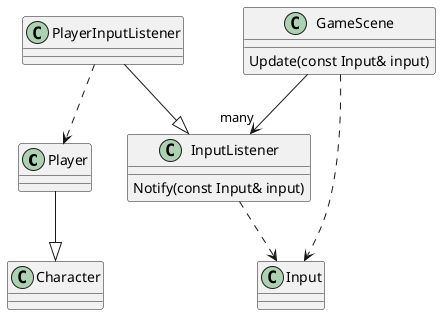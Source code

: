 @startuml
Player--|>Character
PlayerInputListener..>Player
PlayerInputListener--|>InputListener
GameScene--> "many" InputListener
GameScene..>Input
InputListener..>Input
GameScene : Update(const Input& input)
InputListener : Notify(const Input& input)
@enduml